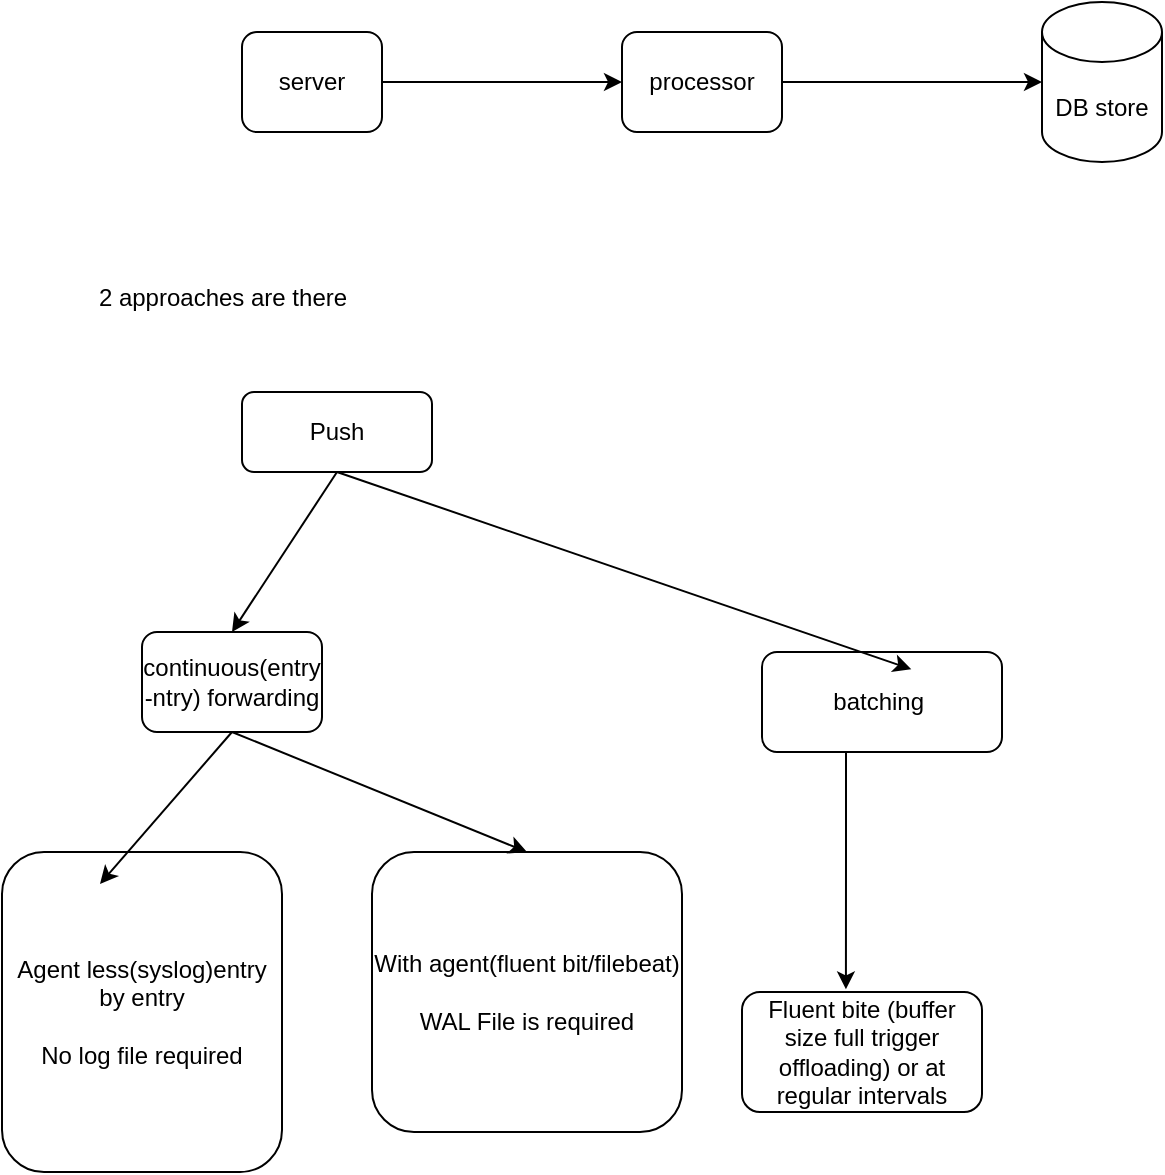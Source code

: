 <mxfile version="26.0.5">
  <diagram name="Page-1" id="b7o0Ur9a8SSX0Grqy8F7">
    <mxGraphModel dx="794" dy="412" grid="1" gridSize="10" guides="1" tooltips="1" connect="1" arrows="1" fold="1" page="1" pageScale="1" pageWidth="2300" pageHeight="2300" math="0" shadow="0">
      <root>
        <mxCell id="0" />
        <mxCell id="1" parent="0" />
        <mxCell id="wBfVcKOulfDH1Hx5HX3t-4" style="edgeStyle=orthogonalEdgeStyle;rounded=0;orthogonalLoop=1;jettySize=auto;html=1;entryX=0;entryY=0.5;entryDx=0;entryDy=0;" edge="1" parent="1" source="wBfVcKOulfDH1Hx5HX3t-1" target="wBfVcKOulfDH1Hx5HX3t-2">
          <mxGeometry relative="1" as="geometry" />
        </mxCell>
        <mxCell id="wBfVcKOulfDH1Hx5HX3t-1" value="server" style="rounded=1;whiteSpace=wrap;html=1;" vertex="1" parent="1">
          <mxGeometry x="140" y="60" width="70" height="50" as="geometry" />
        </mxCell>
        <mxCell id="wBfVcKOulfDH1Hx5HX3t-2" value="processor" style="rounded=1;whiteSpace=wrap;html=1;" vertex="1" parent="1">
          <mxGeometry x="330" y="60" width="80" height="50" as="geometry" />
        </mxCell>
        <mxCell id="wBfVcKOulfDH1Hx5HX3t-3" value="DB store" style="shape=cylinder3;whiteSpace=wrap;html=1;boundedLbl=1;backgroundOutline=1;size=15;" vertex="1" parent="1">
          <mxGeometry x="540" y="45" width="60" height="80" as="geometry" />
        </mxCell>
        <mxCell id="wBfVcKOulfDH1Hx5HX3t-5" style="edgeStyle=orthogonalEdgeStyle;rounded=0;orthogonalLoop=1;jettySize=auto;html=1;entryX=0;entryY=0.5;entryDx=0;entryDy=0;entryPerimeter=0;" edge="1" parent="1" source="wBfVcKOulfDH1Hx5HX3t-2" target="wBfVcKOulfDH1Hx5HX3t-3">
          <mxGeometry relative="1" as="geometry" />
        </mxCell>
        <mxCell id="wBfVcKOulfDH1Hx5HX3t-6" value="2 approaches are there" style="text;html=1;align=center;verticalAlign=middle;resizable=0;points=[];autosize=1;strokeColor=none;fillColor=none;" vertex="1" parent="1">
          <mxGeometry x="55" y="178" width="150" height="30" as="geometry" />
        </mxCell>
        <mxCell id="wBfVcKOulfDH1Hx5HX3t-7" value="Push" style="rounded=1;whiteSpace=wrap;html=1;" vertex="1" parent="1">
          <mxGeometry x="140" y="240" width="95" height="40" as="geometry" />
        </mxCell>
        <mxCell id="wBfVcKOulfDH1Hx5HX3t-9" value="continuous(entry -ntry) forwarding" style="rounded=1;whiteSpace=wrap;html=1;" vertex="1" parent="1">
          <mxGeometry x="90" y="360" width="90" height="50" as="geometry" />
        </mxCell>
        <mxCell id="wBfVcKOulfDH1Hx5HX3t-10" value="batching&amp;nbsp;" style="rounded=1;whiteSpace=wrap;html=1;" vertex="1" parent="1">
          <mxGeometry x="400" y="370" width="120" height="50" as="geometry" />
        </mxCell>
        <mxCell id="wBfVcKOulfDH1Hx5HX3t-11" value="Agent less(syslog)entry by entry&lt;div&gt;&lt;br&gt;&lt;/div&gt;&lt;div&gt;No log file required&lt;/div&gt;" style="rounded=1;whiteSpace=wrap;html=1;" vertex="1" parent="1">
          <mxGeometry x="20" y="470" width="140" height="160" as="geometry" />
        </mxCell>
        <mxCell id="wBfVcKOulfDH1Hx5HX3t-12" value="With agent(fluent bit/filebeat)&lt;div&gt;&lt;br&gt;&lt;/div&gt;&lt;div&gt;WAL File is required&lt;/div&gt;" style="rounded=1;whiteSpace=wrap;html=1;" vertex="1" parent="1">
          <mxGeometry x="205" y="470" width="155" height="140" as="geometry" />
        </mxCell>
        <mxCell id="wBfVcKOulfDH1Hx5HX3t-14" value="" style="endArrow=classic;html=1;rounded=0;exitX=0.5;exitY=1;exitDx=0;exitDy=0;entryX=0.35;entryY=0.1;entryDx=0;entryDy=0;entryPerimeter=0;" edge="1" parent="1" source="wBfVcKOulfDH1Hx5HX3t-9" target="wBfVcKOulfDH1Hx5HX3t-11">
          <mxGeometry width="50" height="50" relative="1" as="geometry">
            <mxPoint x="380" y="380" as="sourcePoint" />
            <mxPoint x="430" y="330" as="targetPoint" />
          </mxGeometry>
        </mxCell>
        <mxCell id="wBfVcKOulfDH1Hx5HX3t-15" value="" style="endArrow=classic;html=1;rounded=0;exitX=0.5;exitY=1;exitDx=0;exitDy=0;entryX=0.5;entryY=0;entryDx=0;entryDy=0;" edge="1" parent="1" source="wBfVcKOulfDH1Hx5HX3t-9" target="wBfVcKOulfDH1Hx5HX3t-12">
          <mxGeometry width="50" height="50" relative="1" as="geometry">
            <mxPoint x="380" y="380" as="sourcePoint" />
            <mxPoint x="430" y="330" as="targetPoint" />
          </mxGeometry>
        </mxCell>
        <mxCell id="wBfVcKOulfDH1Hx5HX3t-16" value="" style="endArrow=classic;html=1;rounded=0;exitX=0.5;exitY=1;exitDx=0;exitDy=0;entryX=0.5;entryY=0;entryDx=0;entryDy=0;" edge="1" parent="1" source="wBfVcKOulfDH1Hx5HX3t-7" target="wBfVcKOulfDH1Hx5HX3t-9">
          <mxGeometry width="50" height="50" relative="1" as="geometry">
            <mxPoint x="400" y="370" as="sourcePoint" />
            <mxPoint x="450" y="320" as="targetPoint" />
          </mxGeometry>
        </mxCell>
        <mxCell id="wBfVcKOulfDH1Hx5HX3t-17" value="" style="endArrow=classic;html=1;rounded=0;exitX=0.5;exitY=1;exitDx=0;exitDy=0;entryX=0.622;entryY=0.173;entryDx=0;entryDy=0;entryPerimeter=0;" edge="1" parent="1" source="wBfVcKOulfDH1Hx5HX3t-7" target="wBfVcKOulfDH1Hx5HX3t-10">
          <mxGeometry width="50" height="50" relative="1" as="geometry">
            <mxPoint x="400" y="370" as="sourcePoint" />
            <mxPoint x="450" y="320" as="targetPoint" />
          </mxGeometry>
        </mxCell>
        <mxCell id="wBfVcKOulfDH1Hx5HX3t-20" value="Fluent bite (buffer size full trigger offloading) or at regular intervals" style="rounded=1;whiteSpace=wrap;html=1;" vertex="1" parent="1">
          <mxGeometry x="390" y="540" width="120" height="60" as="geometry" />
        </mxCell>
        <mxCell id="wBfVcKOulfDH1Hx5HX3t-21" style="edgeStyle=orthogonalEdgeStyle;rounded=0;orthogonalLoop=1;jettySize=auto;html=1;entryX=0.433;entryY=-0.022;entryDx=0;entryDy=0;entryPerimeter=0;" edge="1" parent="1" source="wBfVcKOulfDH1Hx5HX3t-10" target="wBfVcKOulfDH1Hx5HX3t-20">
          <mxGeometry relative="1" as="geometry">
            <Array as="points">
              <mxPoint x="442" y="470" />
              <mxPoint x="442" y="470" />
            </Array>
          </mxGeometry>
        </mxCell>
      </root>
    </mxGraphModel>
  </diagram>
</mxfile>

